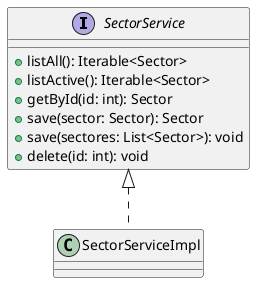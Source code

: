 @startuml SectorService
interface SectorService {
 + listAll(): Iterable<Sector>
 + listActive(): Iterable<Sector>
 + getById(id: int): Sector
 + save(sector: Sector): Sector
 + save(sectores: List<Sector>): void
 + delete(id: int): void
}
SectorService <|.. SectorServiceImpl
@enduml